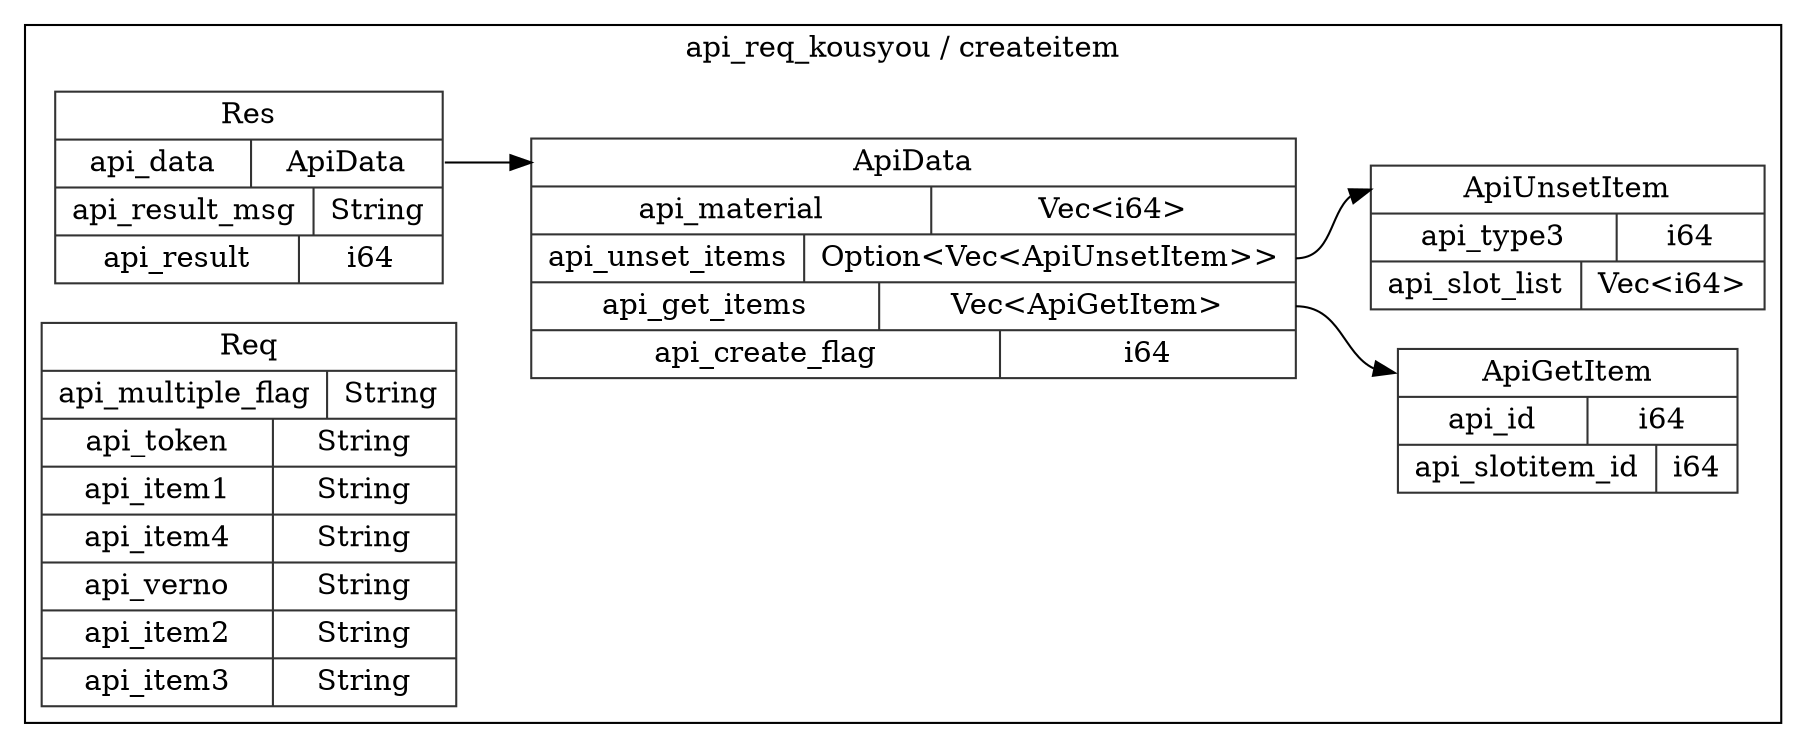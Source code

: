 digraph {
  rankdir=LR;
  subgraph cluster_0 {
    label="api_req_kousyou / createitem";
    node [style="filled", color=white, style="solid", color=gray20];
    api_req_kousyou__createitem__Res [label="<Res> Res  | { api_data | <api_data> ApiData } | { api_result_msg | <api_result_msg> String } | { api_result | <api_result> i64 }", shape=record];
    api_req_kousyou__createitem__ApiData;
    api_req_kousyou__createitem__Res:api_data:e -> api_req_kousyou__createitem__ApiData:ApiData:w;
    api_req_kousyou__createitem__ApiUnsetItem [label="<ApiUnsetItem> ApiUnsetItem  | { api_type3 | <api_type3> i64 } | { api_slot_list | <api_slot_list> Vec\<i64\> }", shape=record];
    api_req_kousyou__createitem__ApiData [label="<ApiData> ApiData  | { api_material | <api_material> Vec\<i64\> } | { api_unset_items | <api_unset_items> Option\<Vec\<ApiUnsetItem\>\> } | { api_get_items | <api_get_items> Vec\<ApiGetItem\> } | { api_create_flag | <api_create_flag> i64 }", shape=record];
    api_req_kousyou__createitem__ApiData:api_unset_items:e -> api_req_kousyou__createitem__ApiUnsetItem:ApiUnsetItem:w;
    api_req_kousyou__createitem__ApiGetItem;
    api_req_kousyou__createitem__ApiData:api_get_items:e -> api_req_kousyou__createitem__ApiGetItem:ApiGetItem:w;
    api_req_kousyou__createitem__Req [label="<Req> Req  | { api_multiple_flag | <api_multiple_flag> String } | { api_token | <api_token> String } | { api_item1 | <api_item1> String } | { api_item4 | <api_item4> String } | { api_verno | <api_verno> String } | { api_item2 | <api_item2> String } | { api_item3 | <api_item3> String }", shape=record];
    api_req_kousyou__createitem__ApiGetItem [label="<ApiGetItem> ApiGetItem  | { api_id | <api_id> i64 } | { api_slotitem_id | <api_slotitem_id> i64 }", shape=record];
  }
}
